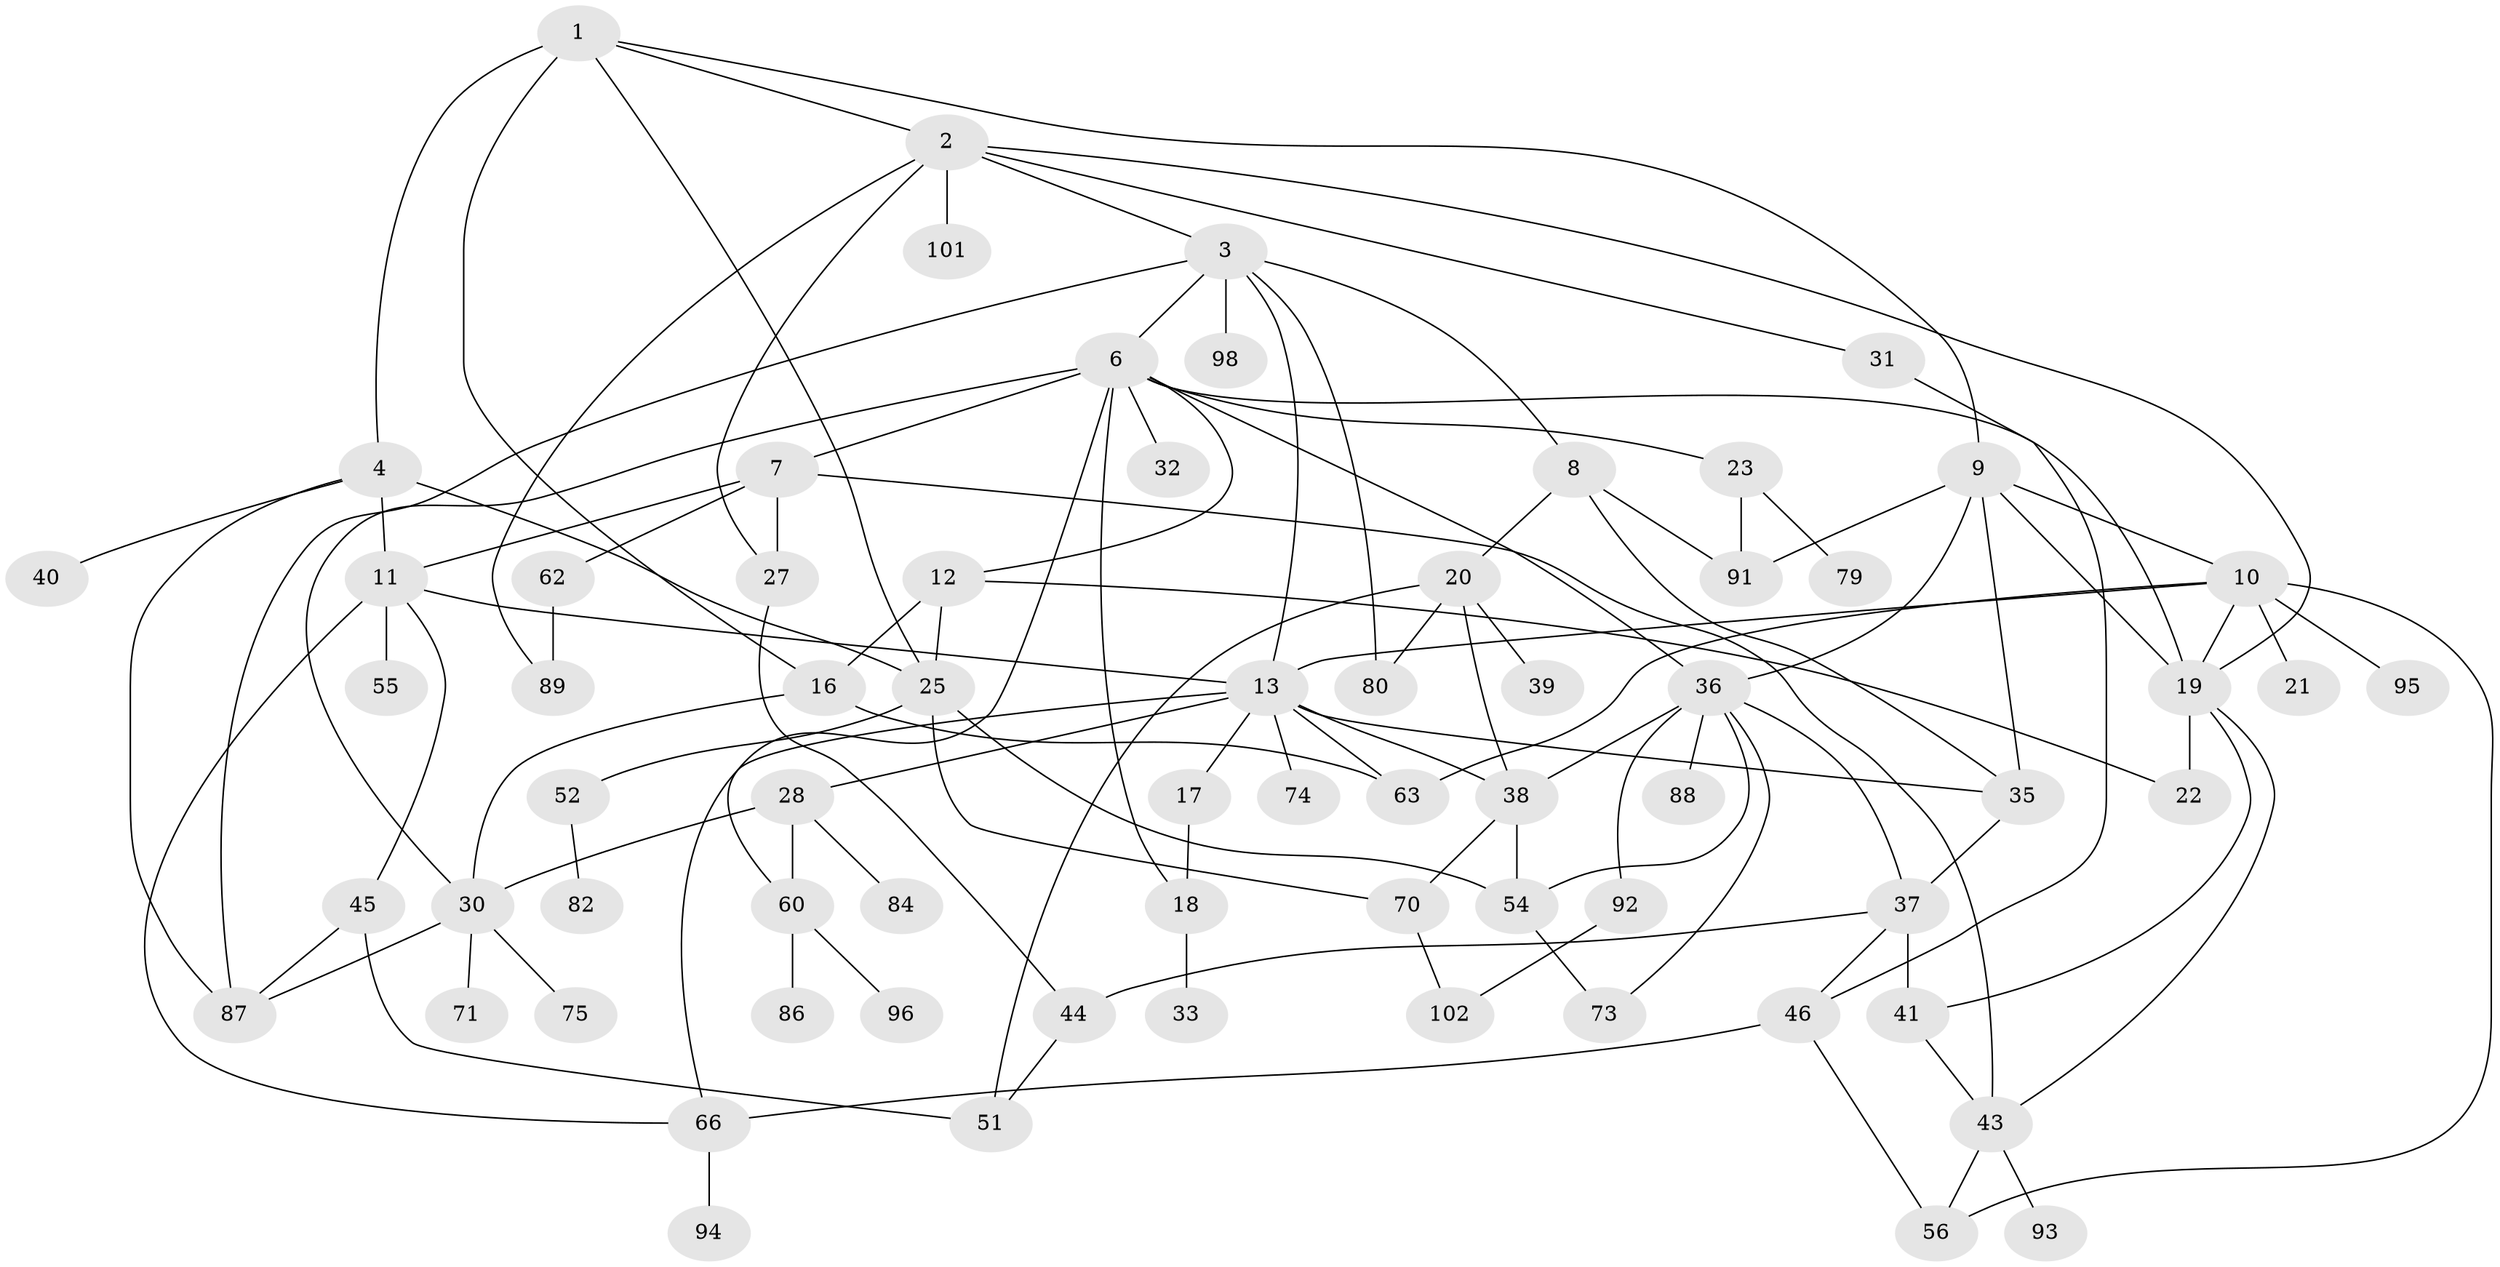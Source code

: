 // Generated by graph-tools (version 1.1) at 2025/23/03/03/25 07:23:30]
// undirected, 69 vertices, 114 edges
graph export_dot {
graph [start="1"]
  node [color=gray90,style=filled];
  1 [super="+57"];
  2 [super="+100"];
  3 [super="+34"];
  4 [super="+5"];
  6 [super="+29"];
  7 [super="+59"];
  8;
  9 [super="+65"];
  10 [super="+81"];
  11 [super="+15"];
  12 [super="+85"];
  13 [super="+14"];
  16;
  17;
  18;
  19 [super="+24"];
  20 [super="+64"];
  21;
  22 [super="+49"];
  23 [super="+26"];
  25 [super="+83"];
  27;
  28;
  30 [super="+42"];
  31;
  32;
  33;
  35 [super="+67"];
  36 [super="+50"];
  37 [super="+61"];
  38 [super="+78"];
  39;
  40 [super="+97"];
  41 [super="+47"];
  43 [super="+58"];
  44 [super="+48"];
  45 [super="+90"];
  46 [super="+53"];
  51 [super="+68"];
  52;
  54 [super="+72"];
  55;
  56;
  60 [super="+103"];
  62 [super="+76"];
  63;
  66 [super="+69"];
  70 [super="+99"];
  71;
  73 [super="+77"];
  74;
  75;
  79;
  80;
  82;
  84;
  86;
  87;
  88;
  89;
  91;
  92;
  93;
  94;
  95;
  96;
  98;
  101;
  102;
  1 -- 2;
  1 -- 4;
  1 -- 9;
  1 -- 16;
  1 -- 25;
  2 -- 3;
  2 -- 31;
  2 -- 89;
  2 -- 27;
  2 -- 101;
  2 -- 19;
  3 -- 6;
  3 -- 8;
  3 -- 13;
  3 -- 80;
  3 -- 98;
  3 -- 87;
  4 -- 25;
  4 -- 87;
  4 -- 40;
  4 -- 11;
  6 -- 7;
  6 -- 12;
  6 -- 23;
  6 -- 30;
  6 -- 36;
  6 -- 18;
  6 -- 32;
  6 -- 60;
  6 -- 19;
  7 -- 11;
  7 -- 27;
  7 -- 62;
  7 -- 43;
  8 -- 20;
  8 -- 91;
  8 -- 35;
  9 -- 10;
  9 -- 36;
  9 -- 91;
  9 -- 35;
  9 -- 19;
  10 -- 13;
  10 -- 19;
  10 -- 21;
  10 -- 95;
  10 -- 56;
  10 -- 63;
  11 -- 45;
  11 -- 66;
  11 -- 55;
  11 -- 13;
  12 -- 16;
  12 -- 25;
  12 -- 22;
  13 -- 17;
  13 -- 66;
  13 -- 63;
  13 -- 35;
  13 -- 74;
  13 -- 28;
  13 -- 38;
  16 -- 63;
  16 -- 30;
  17 -- 18;
  18 -- 33;
  19 -- 22;
  19 -- 41;
  19 -- 43;
  20 -- 38;
  20 -- 39;
  20 -- 80;
  20 -- 51;
  23 -- 91;
  23 -- 79;
  25 -- 52 [weight=2];
  25 -- 70;
  25 -- 54;
  27 -- 44;
  28 -- 60;
  28 -- 84;
  28 -- 30;
  30 -- 71;
  30 -- 75;
  30 -- 87;
  31 -- 46;
  35 -- 37;
  36 -- 37;
  36 -- 88;
  36 -- 73;
  36 -- 54;
  36 -- 92;
  36 -- 38;
  37 -- 41;
  37 -- 46;
  37 -- 44;
  38 -- 54;
  38 -- 70;
  41 -- 43;
  43 -- 56;
  43 -- 93;
  44 -- 51;
  45 -- 51;
  45 -- 87;
  46 -- 56;
  46 -- 66;
  52 -- 82;
  54 -- 73;
  60 -- 86;
  60 -- 96;
  62 -- 89;
  66 -- 94;
  70 -- 102;
  92 -- 102;
}
